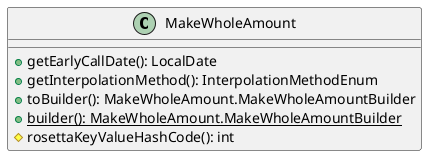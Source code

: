 @startuml

    class MakeWholeAmount [[MakeWholeAmount.html]] {
        +getEarlyCallDate(): LocalDate
        +getInterpolationMethod(): InterpolationMethodEnum
        +toBuilder(): MakeWholeAmount.MakeWholeAmountBuilder
        {static} +builder(): MakeWholeAmount.MakeWholeAmountBuilder
        #rosettaKeyValueHashCode(): int
    }

@enduml
